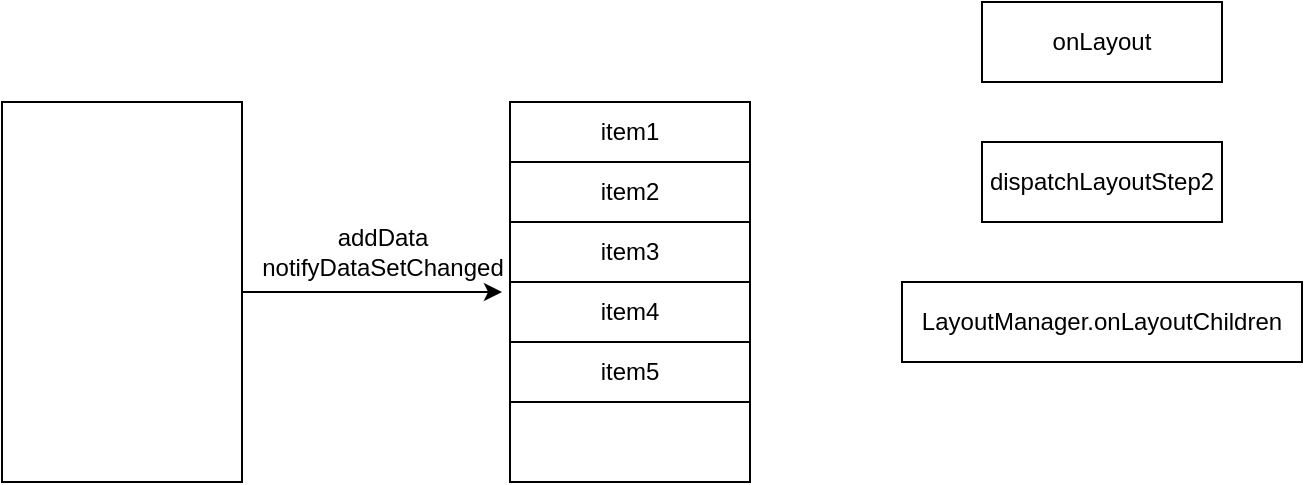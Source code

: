 <mxfile version="14.9.3" type="github">
  <diagram id="9_nrEJtm-IVf3oJeewOd" name="Page-1">
    <mxGraphModel dx="781" dy="477" grid="1" gridSize="10" guides="1" tooltips="1" connect="1" arrows="1" fold="1" page="1" pageScale="1" pageWidth="827" pageHeight="1169" math="0" shadow="0">
      <root>
        <mxCell id="0" />
        <mxCell id="1" parent="0" />
        <mxCell id="-AKeiiNTyQMVG960CYTx-3" value="" style="rounded=0;whiteSpace=wrap;html=1;" vertex="1" parent="1">
          <mxGeometry x="40" y="140" width="120" height="190" as="geometry" />
        </mxCell>
        <mxCell id="-AKeiiNTyQMVG960CYTx-5" value="" style="rounded=0;whiteSpace=wrap;html=1;" vertex="1" parent="1">
          <mxGeometry x="294" y="140" width="120" height="190" as="geometry" />
        </mxCell>
        <mxCell id="-AKeiiNTyQMVG960CYTx-7" value="item1" style="rounded=0;whiteSpace=wrap;html=1;" vertex="1" parent="1">
          <mxGeometry x="294" y="140" width="120" height="30" as="geometry" />
        </mxCell>
        <mxCell id="-AKeiiNTyQMVG960CYTx-8" value="item2&lt;span style=&quot;color: rgba(0 , 0 , 0 , 0) ; font-family: monospace ; font-size: 0px&quot;&gt;%3CmxGraphModel%3E%3Croot%3E%3CmxCell%20id%3D%220%22%2F%3E%3CmxCell%20id%3D%221%22%20parent%3D%220%22%2F%3E%3CmxCell%20id%3D%222%22%20value%3D%22item1%22%20style%3D%22rounded%3D0%3BwhiteSpace%3Dwrap%3Bhtml%3D1%3B%22%20vertex%3D%221%22%20parent%3D%221%22%3E%3CmxGeometry%20x%3D%22294%22%20y%3D%22140%22%20width%3D%22120%22%20height%3D%2230%22%20as%3D%22geometry%22%2F%3E%3C%2FmxCell%3E%3C%2Froot%3E%3C%2FmxGraphModel%3E&lt;/span&gt;" style="rounded=0;whiteSpace=wrap;html=1;" vertex="1" parent="1">
          <mxGeometry x="294" y="170" width="120" height="30" as="geometry" />
        </mxCell>
        <mxCell id="-AKeiiNTyQMVG960CYTx-9" value="item3" style="rounded=0;whiteSpace=wrap;html=1;" vertex="1" parent="1">
          <mxGeometry x="294" y="200" width="120" height="30" as="geometry" />
        </mxCell>
        <mxCell id="-AKeiiNTyQMVG960CYTx-10" value="item4" style="rounded=0;whiteSpace=wrap;html=1;" vertex="1" parent="1">
          <mxGeometry x="294" y="230" width="120" height="30" as="geometry" />
        </mxCell>
        <mxCell id="-AKeiiNTyQMVG960CYTx-11" value="item5" style="rounded=0;whiteSpace=wrap;html=1;" vertex="1" parent="1">
          <mxGeometry x="294" y="260" width="120" height="30" as="geometry" />
        </mxCell>
        <mxCell id="-AKeiiNTyQMVG960CYTx-12" value="" style="endArrow=classic;html=1;exitX=1;exitY=0.5;exitDx=0;exitDy=0;" edge="1" parent="1" source="-AKeiiNTyQMVG960CYTx-3">
          <mxGeometry width="50" height="50" relative="1" as="geometry">
            <mxPoint x="380" y="270" as="sourcePoint" />
            <mxPoint x="290" y="235" as="targetPoint" />
          </mxGeometry>
        </mxCell>
        <mxCell id="-AKeiiNTyQMVG960CYTx-13" value="addData&lt;br&gt;notifyDataSetChanged" style="text;html=1;align=center;verticalAlign=middle;resizable=0;points=[];autosize=1;strokeColor=none;" vertex="1" parent="1">
          <mxGeometry x="160" y="200" width="140" height="30" as="geometry" />
        </mxCell>
        <mxCell id="-AKeiiNTyQMVG960CYTx-14" value="onLayout" style="rounded=0;whiteSpace=wrap;html=1;" vertex="1" parent="1">
          <mxGeometry x="530" y="90" width="120" height="40" as="geometry" />
        </mxCell>
        <mxCell id="-AKeiiNTyQMVG960CYTx-15" value="dispatchLayoutStep2" style="rounded=0;whiteSpace=wrap;html=1;" vertex="1" parent="1">
          <mxGeometry x="530" y="160" width="120" height="40" as="geometry" />
        </mxCell>
        <mxCell id="-AKeiiNTyQMVG960CYTx-16" value="LayoutManager.onLayoutChildren" style="rounded=0;whiteSpace=wrap;html=1;" vertex="1" parent="1">
          <mxGeometry x="490" y="230" width="200" height="40" as="geometry" />
        </mxCell>
      </root>
    </mxGraphModel>
  </diagram>
</mxfile>
